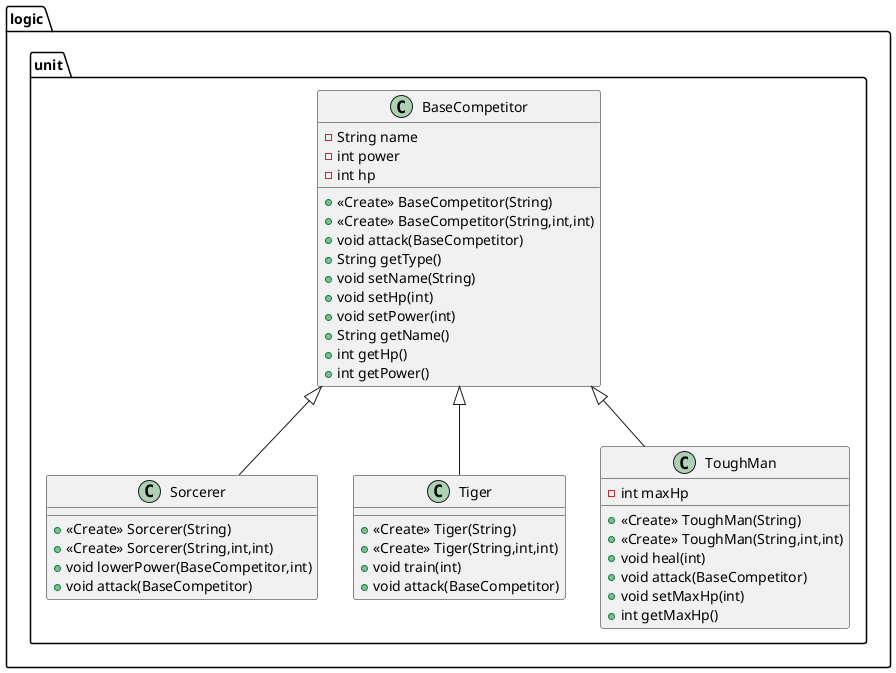 @startuml
class logic.unit.Sorcerer {
+ <<Create>> Sorcerer(String)
+ <<Create>> Sorcerer(String,int,int)
+ void lowerPower(BaseCompetitor,int)
+ void attack(BaseCompetitor)
}
class logic.unit.BaseCompetitor {
- String name
- int power
- int hp
+ <<Create>> BaseCompetitor(String)
+ <<Create>> BaseCompetitor(String,int,int)
+ void attack(BaseCompetitor)
+ String getType()
+ void setName(String)
+ void setHp(int)
+ void setPower(int)
+ String getName()
+ int getHp()
+ int getPower()
}
class logic.unit.Tiger {
+ <<Create>> Tiger(String)
+ <<Create>> Tiger(String,int,int)
+ void train(int)
+ void attack(BaseCompetitor)
}
class logic.unit.ToughMan {
- int maxHp
+ <<Create>> ToughMan(String)
+ <<Create>> ToughMan(String,int,int)
+ void heal(int)
+ void attack(BaseCompetitor)
+ void setMaxHp(int)
+ int getMaxHp()
}


logic.unit.BaseCompetitor <|-- logic.unit.Sorcerer
logic.unit.BaseCompetitor <|-- logic.unit.Tiger
logic.unit.BaseCompetitor <|-- logic.unit.ToughMan
@enduml